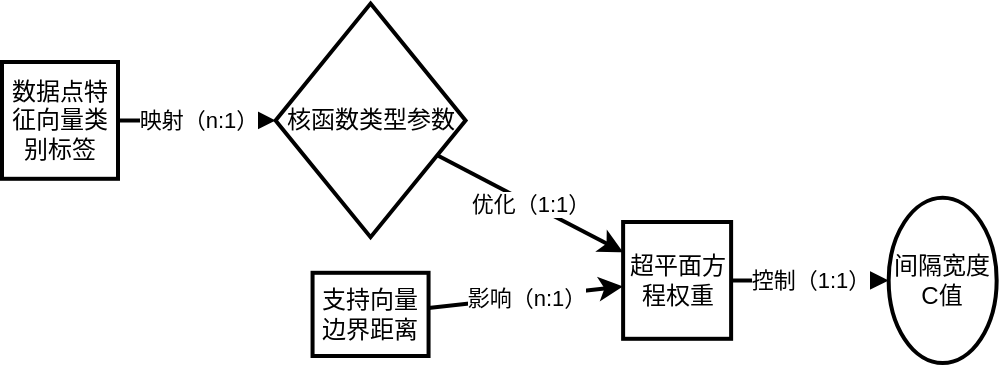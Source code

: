 <mxfile version="15.0.3" type="device">
  <diagram id="u4PpzWLhvUfCvl7kOjA3" name="第 1 页">
    <mxGraphModel dx="686" dy="465" grid="1" gridSize="10" guides="1" tooltips="1" connect="1" arrows="1" fold="1" page="1" pageScale="1" pageWidth="827" pageHeight="1169" math="0" shadow="0">
      <root>
        <mxCell id="0" />
        <mxCell id="1" parent="0" />
        <mxCell id="数据点" value="数据点特征向量类别标签" style="rounded=0;whiteSpace=wrap;html=1;strokeWidth=2;" parent="1" vertex="1">
          <mxGeometry x="292" y="30" width="58" height="58.4" as="geometry" />
        </mxCell>
        <mxCell id="核函数" value="核函数类型参数" style="rhombus;whiteSpace=wrap;html=1;strokeWidth=2;" parent="1" vertex="1">
          <mxGeometry x="428.78" y="0.8" width="95" height="116.8" as="geometry" />
        </mxCell>
        <mxCell id="E0" style="strokeWidth=2;" parent="1" source="数据点" target="核函数" edge="1">
          <mxGeometry relative="1" as="geometry" />
        </mxCell>
        <mxCell id="L0" value="映射（n:1）" style="edgeLabel;html=1;align=center;verticalAlign=middle;resizable=0;points=[];" parent="E0" vertex="1" connectable="0">
          <mxGeometry relative="1" as="geometry">
            <mxPoint as="offset" />
          </mxGeometry>
        </mxCell>
        <mxCell id="超平面" value="超平面方程权重" style="rounded=0;whiteSpace=wrap;html=1;strokeWidth=2;" parent="1" vertex="1">
          <mxGeometry x="602.56" y="110" width="54" height="58.4" as="geometry" />
        </mxCell>
        <mxCell id="E1" style="strokeWidth=2;" parent="1" source="核函数" target="超平面" edge="1">
          <mxGeometry relative="1" as="geometry" />
        </mxCell>
        <mxCell id="L1" value="优化（1:1）" style="edgeLabel;html=1;align=center;verticalAlign=middle;resizable=0;points=[];" parent="E1" vertex="1" connectable="0">
          <mxGeometry relative="1" as="geometry">
            <mxPoint as="offset" />
          </mxGeometry>
        </mxCell>
        <mxCell id="间隔" value="间隔宽度C值" style="ellipse;whiteSpace=wrap;html=1;strokeWidth=2;" parent="1" vertex="1">
          <mxGeometry x="735.33" y="97.9" width="54" height="82.6" as="geometry" />
        </mxCell>
        <mxCell id="E2" style="strokeWidth=2;" parent="1" source="超平面" target="间隔" edge="1">
          <mxGeometry relative="1" as="geometry" />
        </mxCell>
        <mxCell id="L2" value="控制（1:1）" style="edgeLabel;html=1;align=center;verticalAlign=middle;resizable=0;points=[];" parent="E2" vertex="1" connectable="0">
          <mxGeometry relative="1" as="geometry">
            <mxPoint as="offset" />
          </mxGeometry>
        </mxCell>
        <mxCell id="支持向量" value="支持向量边界距离" style="rounded=0;whiteSpace=wrap;html=1;strokeWidth=2;" parent="1" vertex="1">
          <mxGeometry x="447.28" y="135.4" width="58" height="41.6" as="geometry" />
        </mxCell>
        <mxCell id="E3" style="strokeWidth=2;" parent="1" source="支持向量" target="超平面" edge="1">
          <mxGeometry relative="1" as="geometry" />
        </mxCell>
        <mxCell id="L3" value="影响（n:1）" style="edgeLabel;html=1;align=center;verticalAlign=middle;resizable=0;points=[];" parent="E3" vertex="1" connectable="0">
          <mxGeometry relative="1" as="geometry">
            <mxPoint as="offset" />
          </mxGeometry>
        </mxCell>
      </root>
    </mxGraphModel>
  </diagram>
</mxfile>
